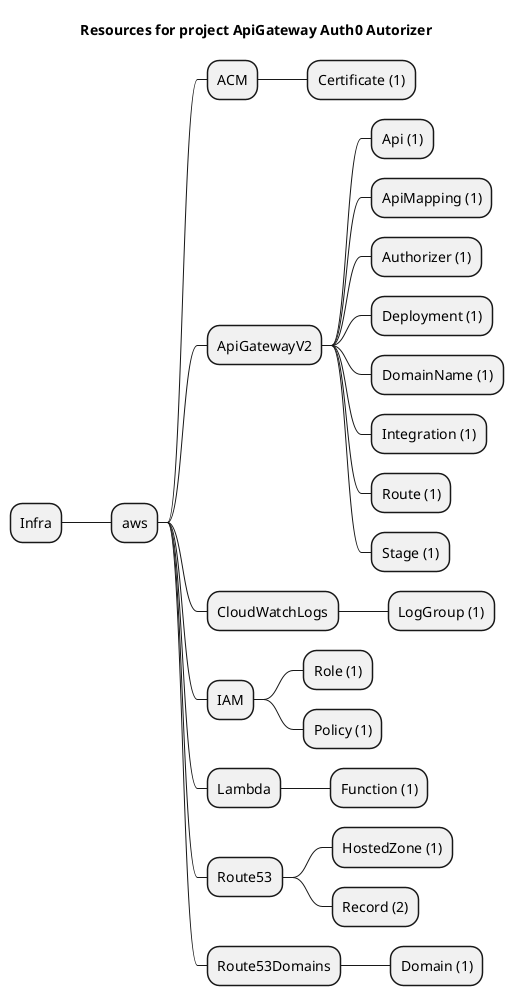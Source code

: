 @startmindmap
title Resources for project ApiGateway Auth0 Autorizer
skinparam monochrome true
+ Infra
++ aws
+++ ACM
++++ Certificate (1)
+++ ApiGatewayV2
++++ Api (1)
++++ ApiMapping (1)
++++ Authorizer (1)
++++ Deployment (1)
++++ DomainName (1)
++++ Integration (1)
++++ Route (1)
++++ Stage (1)
+++ CloudWatchLogs
++++ LogGroup (1)
+++ IAM
++++ Role (1)
++++ Policy (1)
+++ Lambda
++++ Function (1)
+++ Route53
++++ HostedZone (1)
++++ Record (2)
+++ Route53Domains
++++ Domain (1)
@endmindmap